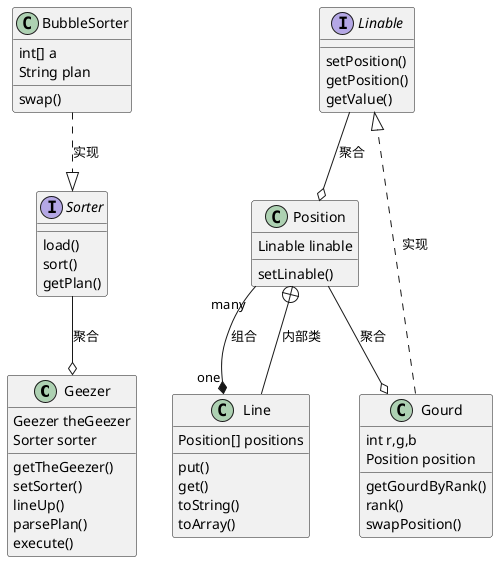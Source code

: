 @startuml classes



class Geezer{
    Geezer theGeezer    
    Sorter sorter
    getTheGeezer()
    setSorter()
    lineUp()
    parsePlan()
    execute()
}

interface Sorter{
    load()
    sort()
    getPlan()
}
class BubbleSorter{
    int[] a
    String plan
    swap()
}

interface Linable{
    setPosition()
    getPosition()
    getValue()
}

class Line{
    Position[] positions
    put()
    get()
    toString()
    toArray()
}

class Gourd {
    int r,g,b
    Position position
    getGourdByRank()
    rank()
    swapPosition()
}

class Position{
    Linable linable
    setLinable()
}

Linable  --o   Position :聚合
Position  --o  Gourd :聚合
Sorter --o Geezer :聚合
Position "many"--*  "one" Line   :组合


Gourd ..|>Linable :实现
BubbleSorter..|> Sorter :实现

Position +-- Line :内部类



@enduml